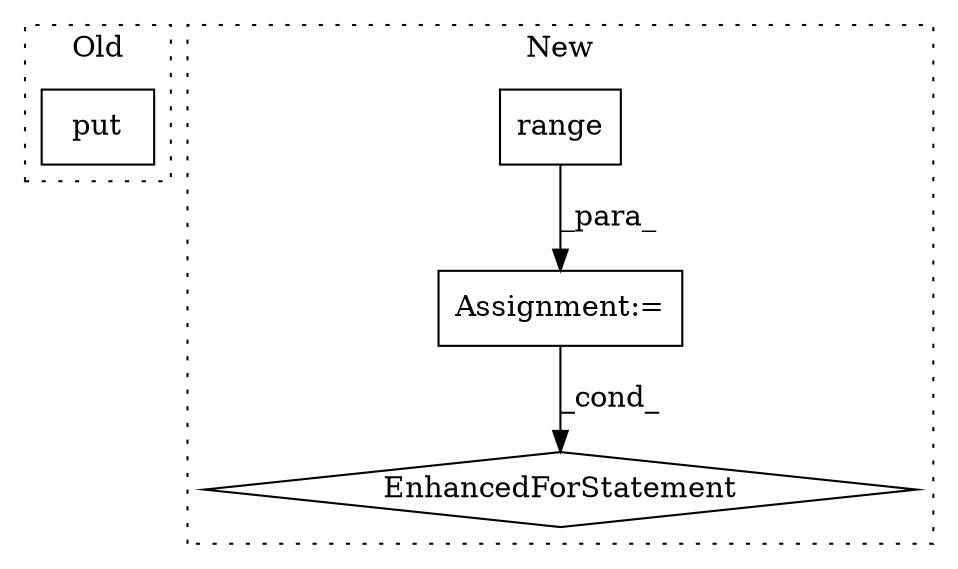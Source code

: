 digraph G {
subgraph cluster0 {
1 [label="put" a="32" s="994,1042" l="4,1" shape="box"];
label = "Old";
style="dotted";
}
subgraph cluster1 {
2 [label="range" a="32" s="976,983" l="6,1" shape="box"];
3 [label="EnhancedForStatement" a="70" s="915,984" l="53,2" shape="diamond"];
4 [label="Assignment:=" a="7" s="915,984" l="53,2" shape="box"];
label = "New";
style="dotted";
}
2 -> 4 [label="_para_"];
4 -> 3 [label="_cond_"];
}